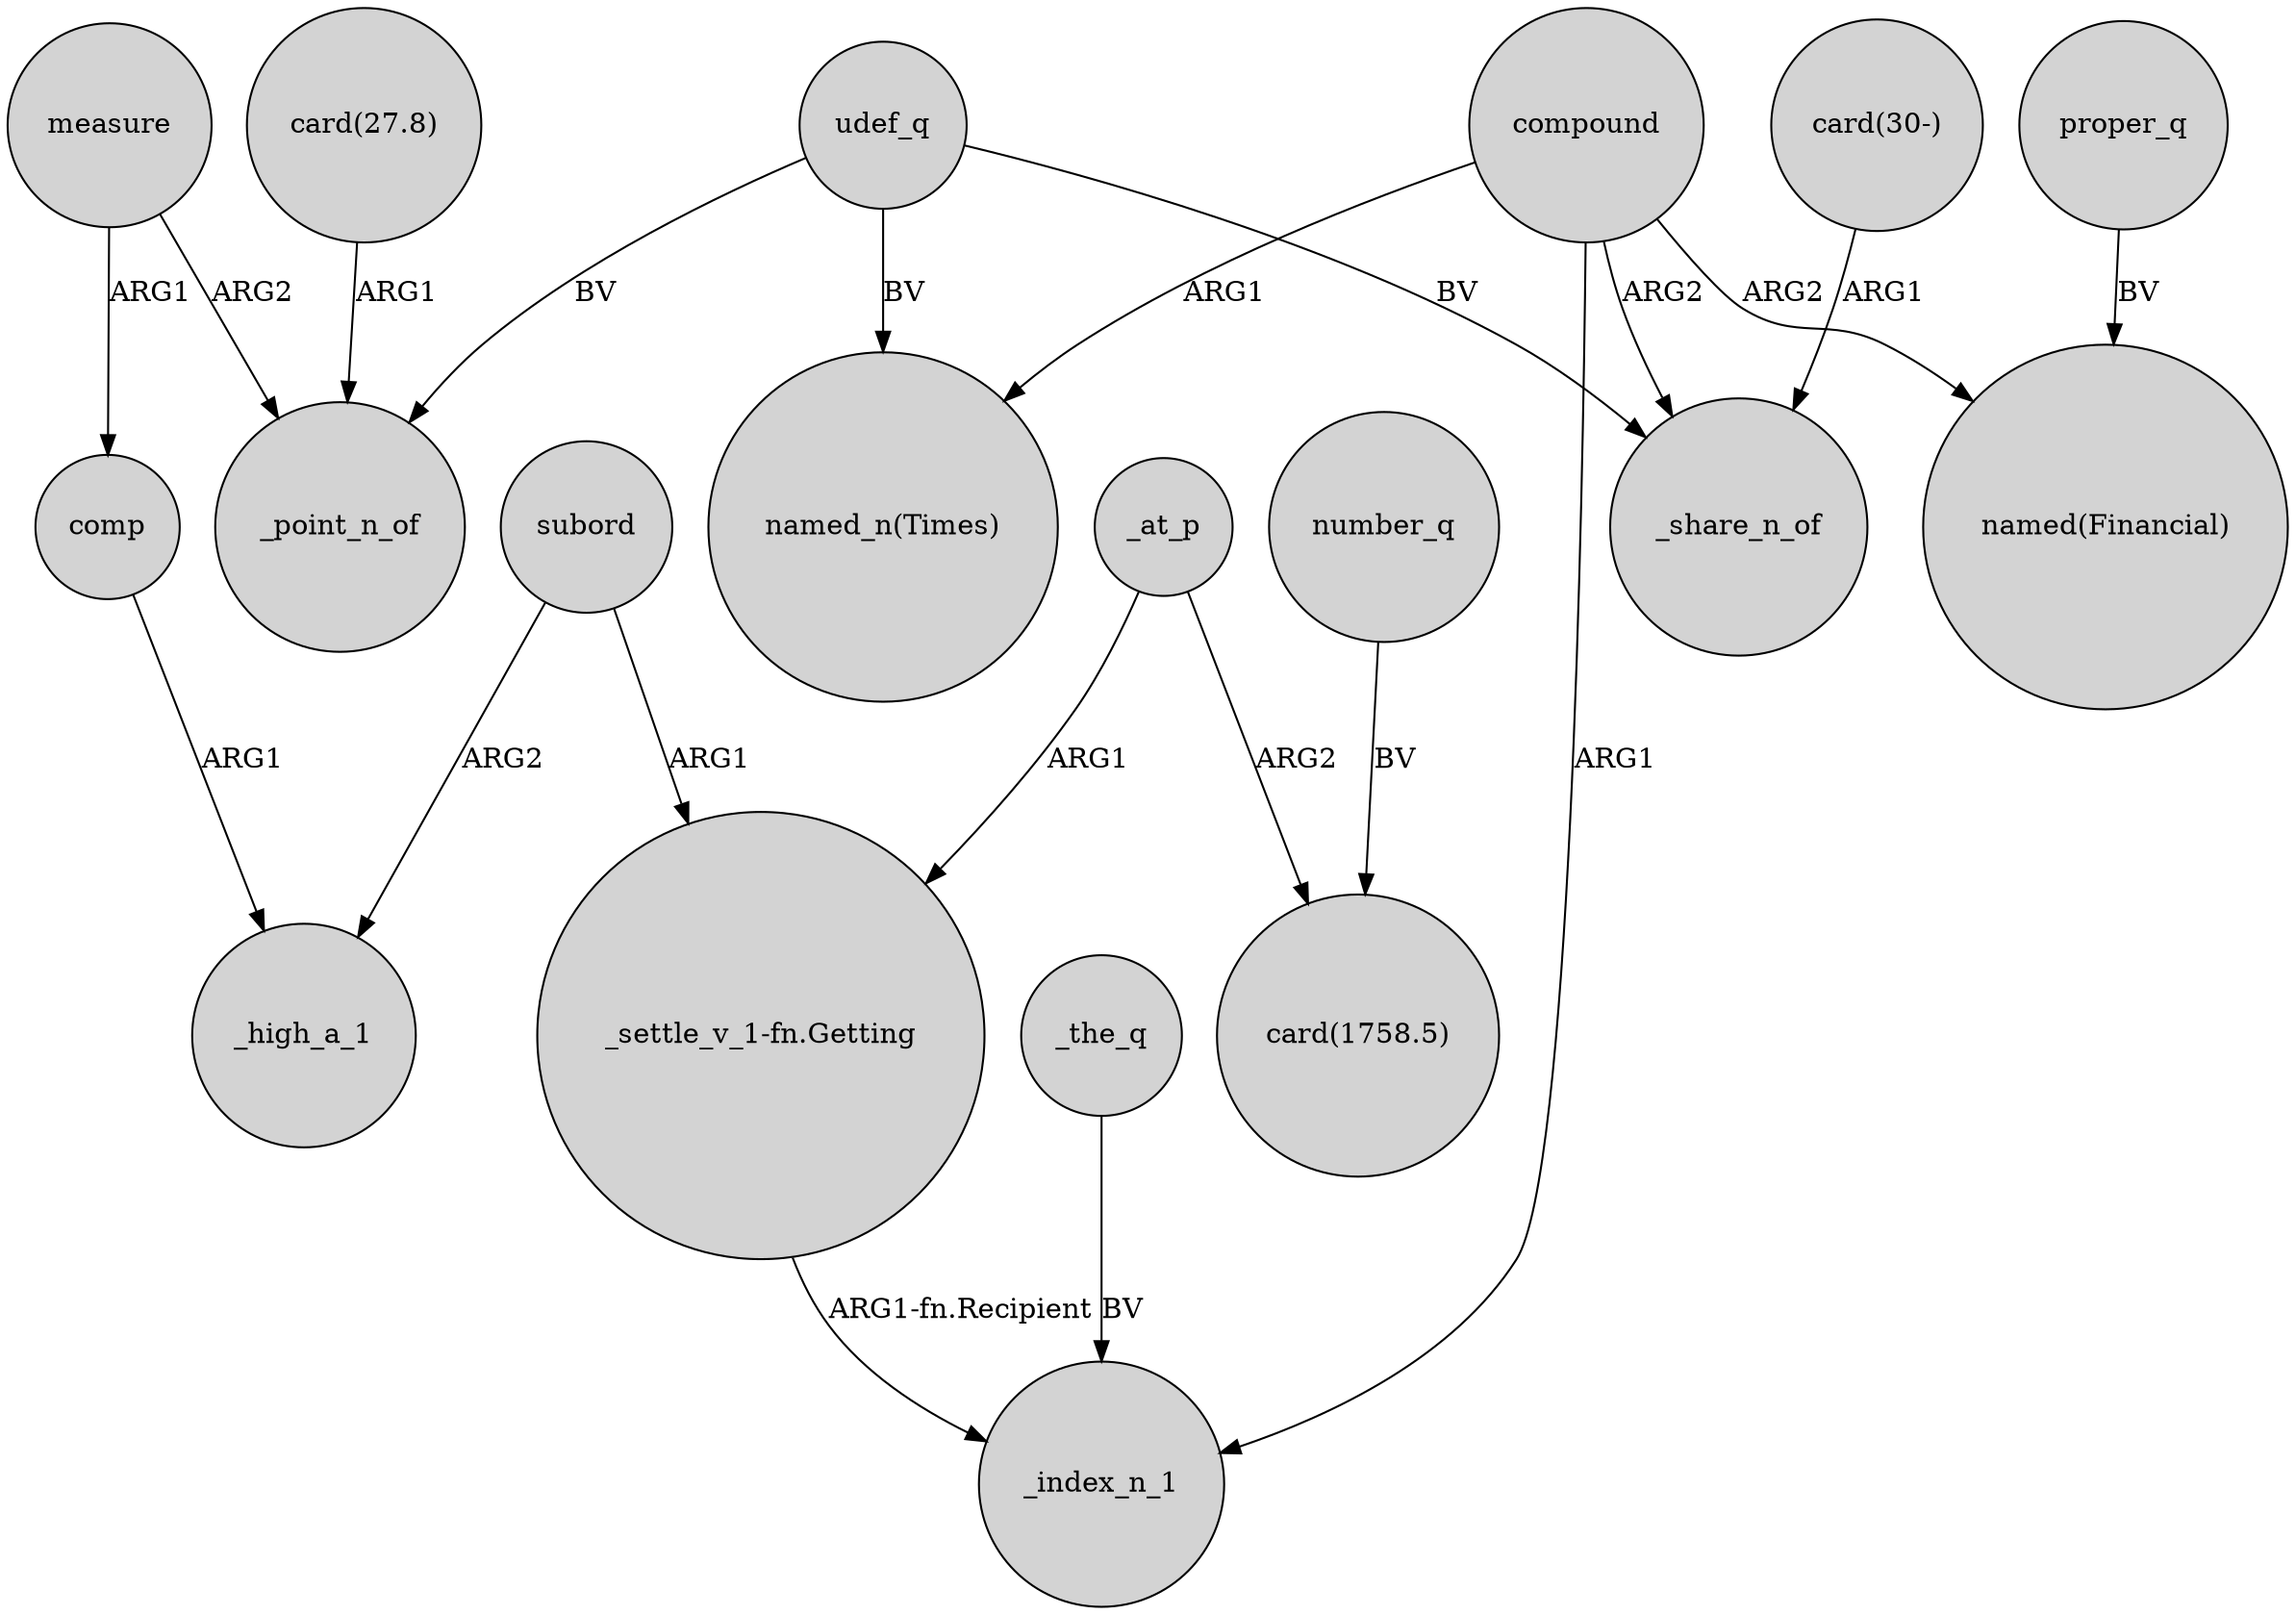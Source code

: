 digraph {
	node [shape=circle style=filled]
	compound -> "named_n(Times)" [label=ARG1]
	number_q -> "card(1758.5)" [label=BV]
	"card(27.8)" -> _point_n_of [label=ARG1]
	compound -> "named(Financial)" [label=ARG2]
	_the_q -> _index_n_1 [label=BV]
	_at_p -> "card(1758.5)" [label=ARG2]
	_at_p -> "_settle_v_1-fn.Getting" [label=ARG1]
	subord -> _high_a_1 [label=ARG2]
	comp -> _high_a_1 [label=ARG1]
	udef_q -> _share_n_of [label=BV]
	measure -> _point_n_of [label=ARG2]
	"card(30-)" -> _share_n_of [label=ARG1]
	udef_q -> "named_n(Times)" [label=BV]
	proper_q -> "named(Financial)" [label=BV]
	compound -> _share_n_of [label=ARG2]
	compound -> _index_n_1 [label=ARG1]
	"_settle_v_1-fn.Getting" -> _index_n_1 [label="ARG1-fn.Recipient"]
	subord -> "_settle_v_1-fn.Getting" [label=ARG1]
	measure -> comp [label=ARG1]
	udef_q -> _point_n_of [label=BV]
}
